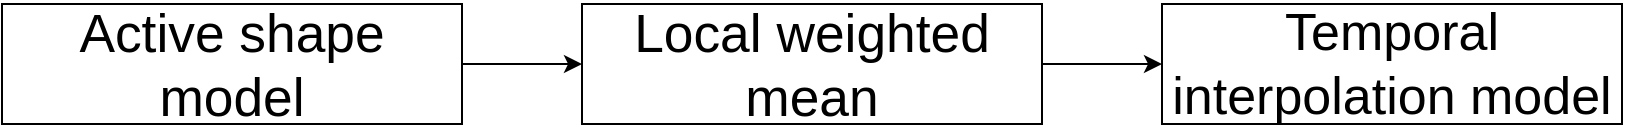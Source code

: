 <mxfile version="16.5.1" type="device"><diagram id="paHPMWtDXqTZRiV2AI7-" name="第 1 页"><mxGraphModel dx="1102" dy="905" grid="1" gridSize="10" guides="1" tooltips="1" connect="1" arrows="1" fold="1" page="1" pageScale="1" pageWidth="827" pageHeight="1169" math="0" shadow="0"><root><mxCell id="0"/><mxCell id="1" parent="0"/><mxCell id="0oYgcdYYM1AXjHyYHtO9-5" style="edgeStyle=orthogonalEdgeStyle;rounded=0;orthogonalLoop=1;jettySize=auto;html=1;fontSize=26;" edge="1" parent="1" source="0oYgcdYYM1AXjHyYHtO9-1" target="0oYgcdYYM1AXjHyYHtO9-2"><mxGeometry relative="1" as="geometry"/></mxCell><mxCell id="0oYgcdYYM1AXjHyYHtO9-1" value="&lt;span style=&quot;font-size: 20pt ; font-family: &amp;#34;arial&amp;#34;&quot;&gt;Active shape model&lt;/span&gt;" style="rounded=0;whiteSpace=wrap;html=1;" vertex="1" parent="1"><mxGeometry x="40" y="430" width="230" height="60" as="geometry"/></mxCell><mxCell id="0oYgcdYYM1AXjHyYHtO9-6" style="edgeStyle=orthogonalEdgeStyle;rounded=0;orthogonalLoop=1;jettySize=auto;html=1;fontSize=26;" edge="1" parent="1" source="0oYgcdYYM1AXjHyYHtO9-2" target="0oYgcdYYM1AXjHyYHtO9-4"><mxGeometry relative="1" as="geometry"/></mxCell><mxCell id="0oYgcdYYM1AXjHyYHtO9-2" value="&lt;span style=&quot;font-size: 20pt ; font-family: &amp;#34;arial&amp;#34;&quot;&gt;Local weighted mean&lt;/span&gt;" style="rounded=0;whiteSpace=wrap;html=1;" vertex="1" parent="1"><mxGeometry x="330" y="430" width="230" height="60" as="geometry"/></mxCell><mxCell id="0oYgcdYYM1AXjHyYHtO9-4" value="&lt;font style=&quot;font-size: 26px&quot;&gt;Temporal interpolation model&lt;/font&gt;" style="rounded=0;whiteSpace=wrap;html=1;" vertex="1" parent="1"><mxGeometry x="620" y="430" width="230" height="60" as="geometry"/></mxCell></root></mxGraphModel></diagram></mxfile>